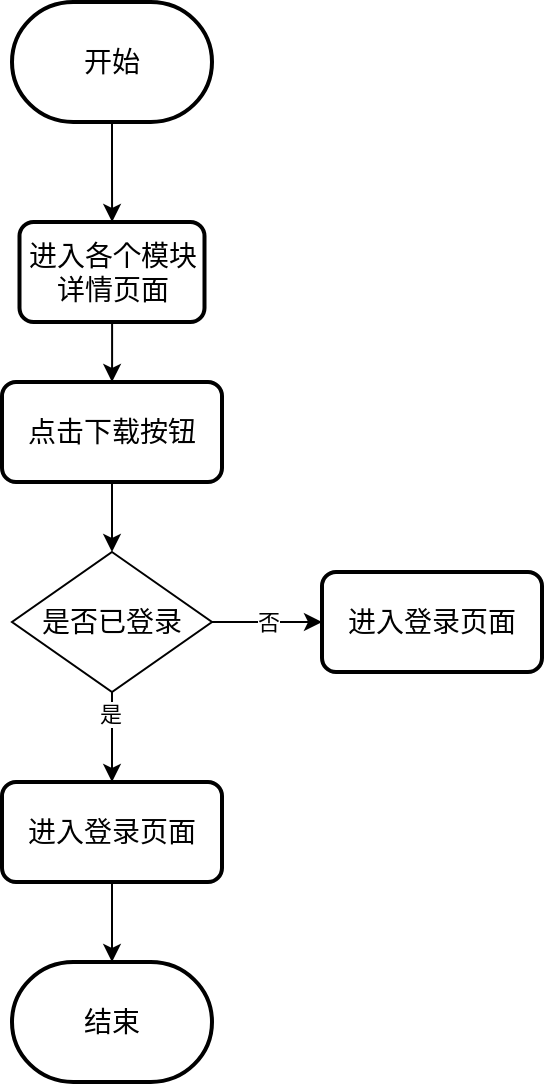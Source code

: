 <mxfile version="24.3.1" type="github">
  <diagram id="C5RBs43oDa-KdzZeNtuy" name="Page-1">
    <mxGraphModel dx="996" dy="586" grid="1" gridSize="10" guides="1" tooltips="1" connect="1" arrows="1" fold="1" page="1" pageScale="1" pageWidth="827" pageHeight="1169" math="0" shadow="0">
      <root>
        <mxCell id="WIyWlLk6GJQsqaUBKTNV-0" />
        <mxCell id="WIyWlLk6GJQsqaUBKTNV-1" parent="WIyWlLk6GJQsqaUBKTNV-0" />
        <mxCell id="bWcNiGDQy0L1yjU-FBSW-6" value="" style="edgeStyle=orthogonalEdgeStyle;rounded=0;orthogonalLoop=1;jettySize=auto;html=1;" edge="1" parent="WIyWlLk6GJQsqaUBKTNV-1" source="bWcNiGDQy0L1yjU-FBSW-0" target="bWcNiGDQy0L1yjU-FBSW-5">
          <mxGeometry relative="1" as="geometry" />
        </mxCell>
        <mxCell id="bWcNiGDQy0L1yjU-FBSW-0" value="开始" style="strokeWidth=2;html=1;shape=mxgraph.flowchart.terminator;whiteSpace=wrap;fontSize=14;" vertex="1" parent="WIyWlLk6GJQsqaUBKTNV-1">
          <mxGeometry x="240" y="90" width="100" height="60" as="geometry" />
        </mxCell>
        <mxCell id="bWcNiGDQy0L1yjU-FBSW-1" value="结束" style="strokeWidth=2;html=1;shape=mxgraph.flowchart.terminator;whiteSpace=wrap;fontSize=14;" vertex="1" parent="WIyWlLk6GJQsqaUBKTNV-1">
          <mxGeometry x="240" y="570" width="100" height="60" as="geometry" />
        </mxCell>
        <mxCell id="bWcNiGDQy0L1yjU-FBSW-11" value="否" style="edgeStyle=orthogonalEdgeStyle;rounded=0;orthogonalLoop=1;jettySize=auto;html=1;" edge="1" parent="WIyWlLk6GJQsqaUBKTNV-1" source="bWcNiGDQy0L1yjU-FBSW-2" target="bWcNiGDQy0L1yjU-FBSW-10">
          <mxGeometry relative="1" as="geometry" />
        </mxCell>
        <mxCell id="bWcNiGDQy0L1yjU-FBSW-13" value="" style="edgeStyle=orthogonalEdgeStyle;rounded=0;orthogonalLoop=1;jettySize=auto;html=1;" edge="1" parent="WIyWlLk6GJQsqaUBKTNV-1" source="bWcNiGDQy0L1yjU-FBSW-2" target="bWcNiGDQy0L1yjU-FBSW-12">
          <mxGeometry relative="1" as="geometry" />
        </mxCell>
        <mxCell id="bWcNiGDQy0L1yjU-FBSW-14" value="是" style="edgeLabel;html=1;align=center;verticalAlign=middle;resizable=0;points=[];" vertex="1" connectable="0" parent="bWcNiGDQy0L1yjU-FBSW-13">
          <mxGeometry x="-0.52" y="-1" relative="1" as="geometry">
            <mxPoint as="offset" />
          </mxGeometry>
        </mxCell>
        <mxCell id="bWcNiGDQy0L1yjU-FBSW-2" value="是否已登录" style="shape=rhombus;perimeter=rhombusPerimeter;whiteSpace=wrap;html=1;align=center;fontSize=14;" vertex="1" parent="WIyWlLk6GJQsqaUBKTNV-1">
          <mxGeometry x="240" y="365" width="100" height="70" as="geometry" />
        </mxCell>
        <mxCell id="bWcNiGDQy0L1yjU-FBSW-8" value="" style="edgeStyle=orthogonalEdgeStyle;rounded=0;orthogonalLoop=1;jettySize=auto;html=1;" edge="1" parent="WIyWlLk6GJQsqaUBKTNV-1" source="bWcNiGDQy0L1yjU-FBSW-5" target="bWcNiGDQy0L1yjU-FBSW-7">
          <mxGeometry relative="1" as="geometry" />
        </mxCell>
        <mxCell id="bWcNiGDQy0L1yjU-FBSW-5" value="进入各个模块详情页面" style="rounded=1;whiteSpace=wrap;html=1;absoluteArcSize=1;arcSize=14;strokeWidth=2;fontSize=14;" vertex="1" parent="WIyWlLk6GJQsqaUBKTNV-1">
          <mxGeometry x="243.75" y="200" width="92.5" height="50" as="geometry" />
        </mxCell>
        <mxCell id="bWcNiGDQy0L1yjU-FBSW-9" value="" style="edgeStyle=orthogonalEdgeStyle;rounded=0;orthogonalLoop=1;jettySize=auto;html=1;" edge="1" parent="WIyWlLk6GJQsqaUBKTNV-1" source="bWcNiGDQy0L1yjU-FBSW-7" target="bWcNiGDQy0L1yjU-FBSW-2">
          <mxGeometry relative="1" as="geometry" />
        </mxCell>
        <mxCell id="bWcNiGDQy0L1yjU-FBSW-7" value="点击下载按钮" style="rounded=1;whiteSpace=wrap;html=1;absoluteArcSize=1;arcSize=14;strokeWidth=2;fontSize=14;" vertex="1" parent="WIyWlLk6GJQsqaUBKTNV-1">
          <mxGeometry x="235" y="280" width="110" height="50" as="geometry" />
        </mxCell>
        <mxCell id="bWcNiGDQy0L1yjU-FBSW-10" value="进入登录页面" style="rounded=1;whiteSpace=wrap;html=1;absoluteArcSize=1;arcSize=14;strokeWidth=2;fontSize=14;" vertex="1" parent="WIyWlLk6GJQsqaUBKTNV-1">
          <mxGeometry x="395" y="375" width="110" height="50" as="geometry" />
        </mxCell>
        <mxCell id="bWcNiGDQy0L1yjU-FBSW-15" value="" style="edgeStyle=orthogonalEdgeStyle;rounded=0;orthogonalLoop=1;jettySize=auto;html=1;" edge="1" parent="WIyWlLk6GJQsqaUBKTNV-1" source="bWcNiGDQy0L1yjU-FBSW-12" target="bWcNiGDQy0L1yjU-FBSW-1">
          <mxGeometry relative="1" as="geometry" />
        </mxCell>
        <mxCell id="bWcNiGDQy0L1yjU-FBSW-12" value="进入登录页面" style="rounded=1;whiteSpace=wrap;html=1;absoluteArcSize=1;arcSize=14;strokeWidth=2;fontSize=14;" vertex="1" parent="WIyWlLk6GJQsqaUBKTNV-1">
          <mxGeometry x="235" y="480" width="110" height="50" as="geometry" />
        </mxCell>
      </root>
    </mxGraphModel>
  </diagram>
</mxfile>
